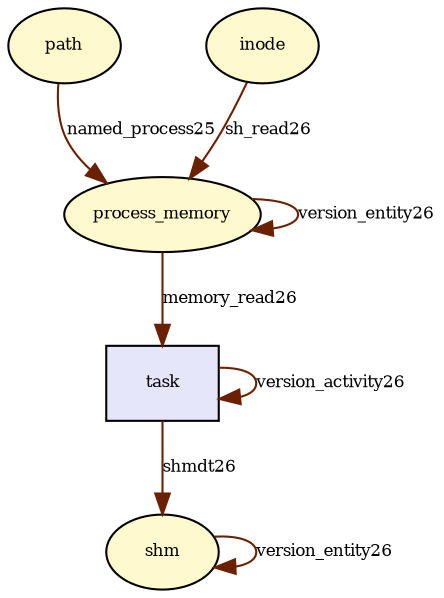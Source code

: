 digraph RGL__DirectedAdjacencyGraph {path[fontsize = 8,label = "path",shape = ellipse, fillcolor="#fffacd", style = filled]

process_memory[fontsize = 8,label = "process_memory",shape = ellipse, fillcolor="#fffacd", style = filled]

path -> process_memory[fontsize = 8,label = "named_process25", color="#6b2000"]

process_memory -> process_memory[fontsize = 8,label = "version_entity26", color="#6b2000"]

inode[fontsize = 8,label = "inode",shape = ellipse, fillcolor="#fffacd", style = filled]

inode -> process_memory[fontsize = 8,label = "sh_read26", color="#6b2000"]

task[fontsize = 8,label = "task",shape = rectangle, fillcolor="#e6e6fa", style = filled]

task -> task[fontsize = 8,label = "version_activity26", color="#6b2000"]

process_memory -> task[fontsize = 8,label = "memory_read26", color="#6b2000"]

shm[fontsize = 8,label = "shm",shape = ellipse, fillcolor="#fffacd", style = filled]

shm -> shm[fontsize = 8,label = "version_entity26", color="#6b2000"]

task -> shm[fontsize = 8,label = "shmdt26", color="#6b2000"]

}
